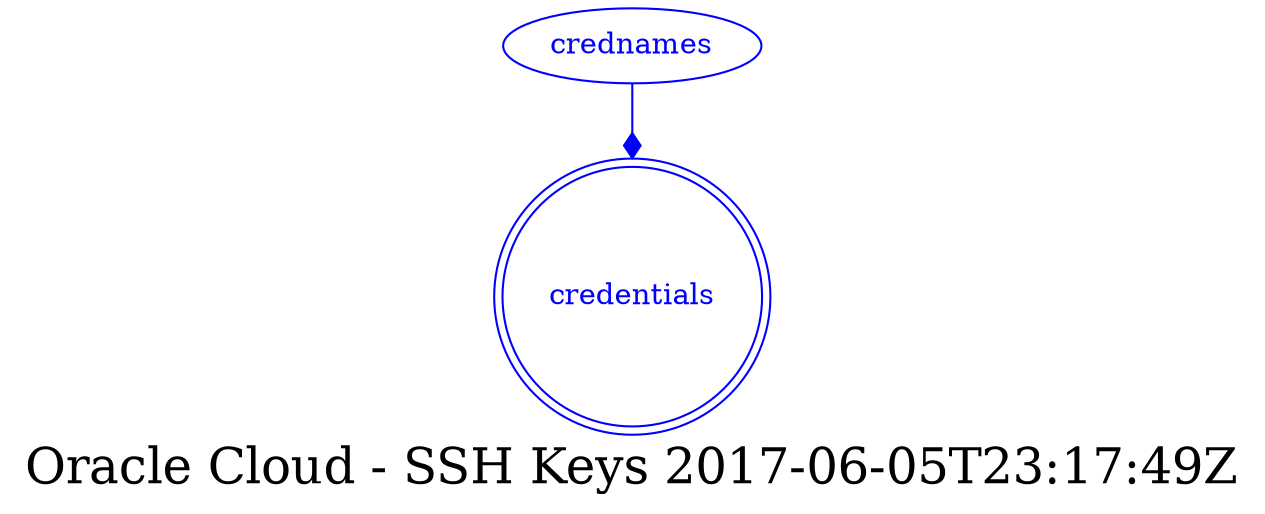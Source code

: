 digraph LexiconGraph {
graph[label="Oracle Cloud - SSH Keys 2017-06-05T23:17:49Z", fontsize=24]
splines=true
"credentials" [color=blue, fontcolor=blue, shape=doublecircle]
"crednames" -> "credentials" [color=blue, fontcolor=blue, arrowhead=diamond, arrowtail=none]
"crednames" [color=blue, fontcolor=blue, shape=ellipse]
}
